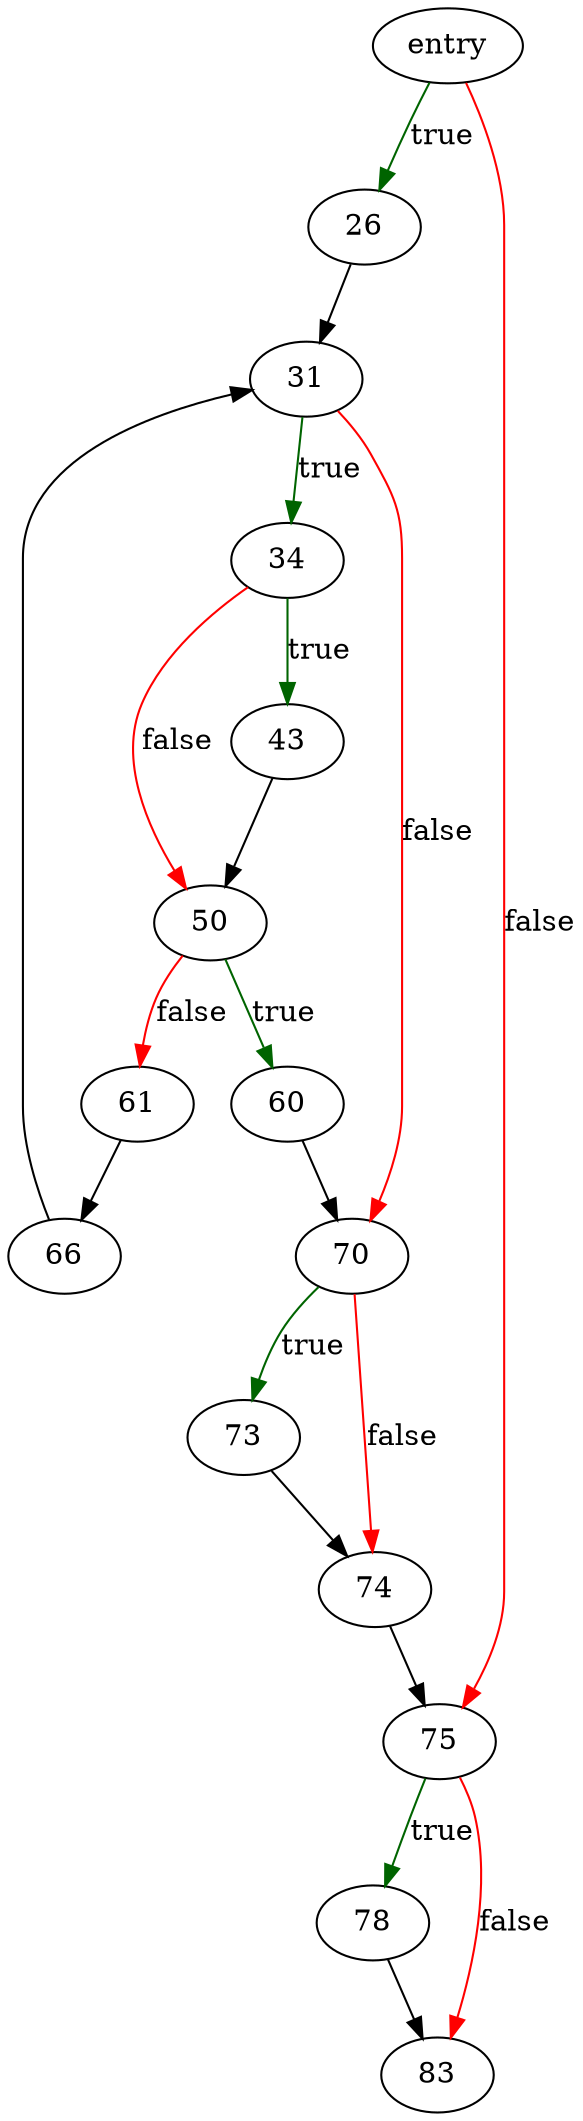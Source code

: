 digraph "memjrnlCreateFile" {
	// Node definitions.
	1 [label=entry];
	26;
	31;
	34;
	43;
	50;
	60;
	61;
	66;
	70;
	73;
	74;
	75;
	78;
	83;

	// Edge definitions.
	1 -> 26 [
		color=darkgreen
		label=true
	];
	1 -> 75 [
		color=red
		label=false
	];
	26 -> 31;
	31 -> 34 [
		color=darkgreen
		label=true
	];
	31 -> 70 [
		color=red
		label=false
	];
	34 -> 43 [
		color=darkgreen
		label=true
	];
	34 -> 50 [
		color=red
		label=false
	];
	43 -> 50;
	50 -> 60 [
		color=darkgreen
		label=true
	];
	50 -> 61 [
		color=red
		label=false
	];
	60 -> 70;
	61 -> 66;
	66 -> 31;
	70 -> 73 [
		color=darkgreen
		label=true
	];
	70 -> 74 [
		color=red
		label=false
	];
	73 -> 74;
	74 -> 75;
	75 -> 78 [
		color=darkgreen
		label=true
	];
	75 -> 83 [
		color=red
		label=false
	];
	78 -> 83;
}